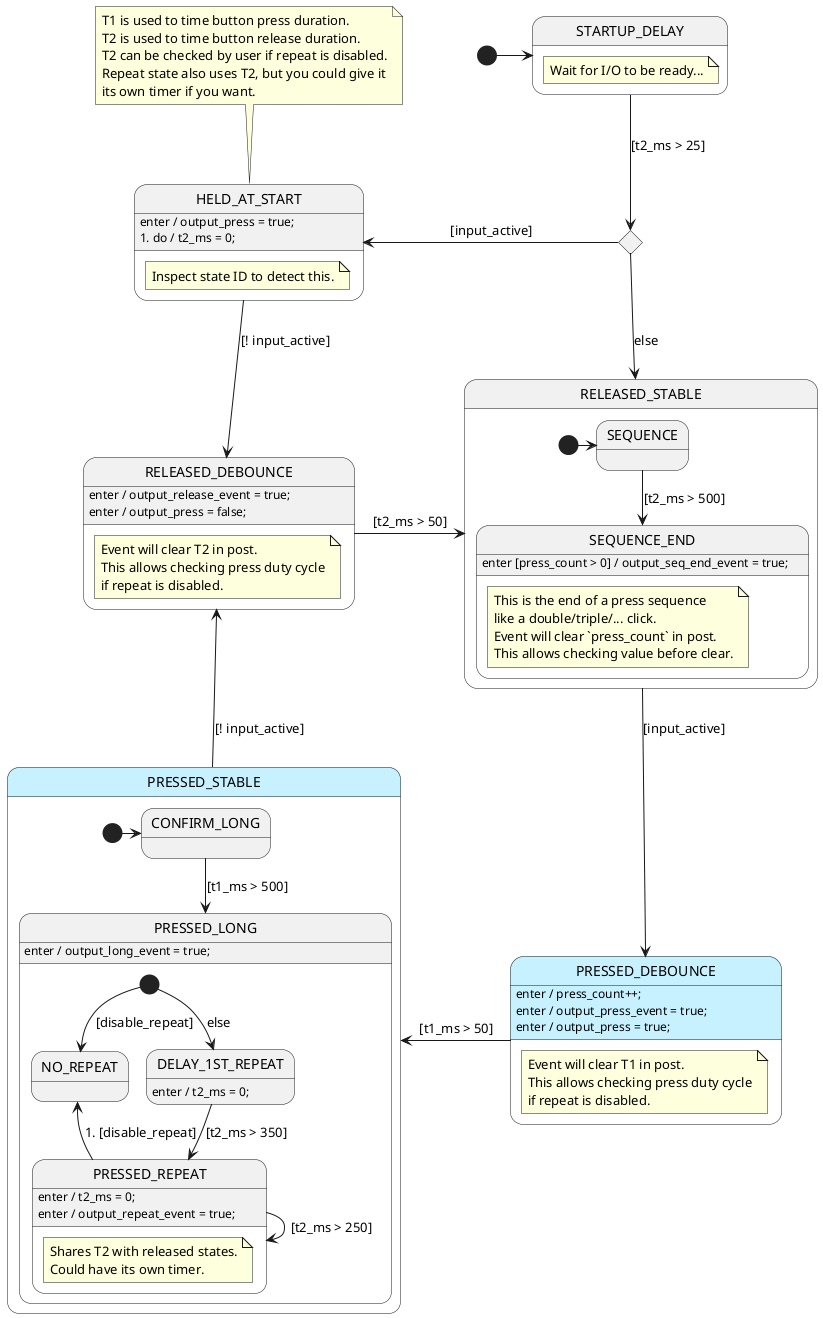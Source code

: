 @startuml BeButton2Sm

' /////////////////////////// Styles ////////////////////////////////
' Define some colors for the states. Totally optional.
skinparam state {
    ' pressed style:
    BackgroundColor<<press_style>> #c7f1ff
}

' //////////////////////// STATE ORGANIZATION ///////////////////////
' Note: StateSmith treats state names and events as case insensitive.
' More info: https://github.com/StateSmith/StateSmith/wiki/PlantUML

state STARTUP_DELAY  {
    note "Wait for I/O to be ready..." as N1
}
state INIT_CHOICE<<choice>>

state HELD_AT_START {
    note "Inspect state ID to detect this." as N1
}

note top of HELD_AT_START
    T1 is used to time button press duration.
    T2 is used to time button release duration.
    T2 can be checked by user if repeat is disabled.
    Repeat state also uses T2, but you could give it
    its own timer if you want.
end note

state RELEASED_DEBOUNCE {
    note "Event will clear T2 in post.\nThis allows checking press duty cycle\nif repeat is disabled." as N1
}
state RELEASED_STABLE {
    state SEQUENCE
    state SEQUENCE_END  {
        note "This is the end of a press sequence\nlike a double/triple/... click.\nEvent will clear `press_count` in post.\nThis allows checking value before clear." as N1
    }
    [*] -> SEQUENCE
}

state PRESSED_DEBOUNCE <<press_style>> {
    note "Event will clear T1 in post.\nThis allows checking press duty cycle\nif repeat is disabled." as N1
}
state PRESSED_STABLE <<press_style>> {
    [*] -> CONFIRM_LONG
    state CONFIRM_LONG
    state PRESSED_LONG {
        state NO_REPEAT
        state DELAY_1ST_REPEAT
        state PRESSED_REPEAT {
            note "Shares T2 with released states.\nCould have its own timer." as N1
        }
        [*] --> DELAY_1ST_REPEAT: else
        [*] --> NO_REPEAT: [disable_repeat]
    }
}


[*] -> STARTUP_DELAY



' ///////////////////////// STATE HANDLERS /////////////////////////
' Syntax: https://github.com/StateSmith/StateSmith/wiki/Behaviors

STARTUP_DELAY -down-> INIT_CHOICE: [t2_ms > 25]

INIT_CHOICE -left-> HELD_AT_START: [input_active]
INIT_CHOICE --> RELEASED_STABLE: else

HELD_AT_START: enter / output_press = true;
HELD_AT_START: 1. do / t2_ms = 0;
HELD_AT_START --> RELEASED_DEBOUNCE: [! input_active]

' Wait for debounce time and then go to stable state.
RELEASED_DEBOUNCE: enter / output_release_event = true;
RELEASED_DEBOUNCE: enter / output_press = false;
RELEASED_DEBOUNCE -right-> RELEASED_STABLE: [t2_ms > 50]

' Button is released. Wait for button press.
RELEASED_STABLE -down-> PRESSED_DEBOUNCE: [input_active]

SEQUENCE --> SEQUENCE_END: [t2_ms > 500]

SEQUENCE_END: enter [press_count > 0] / output_seq_end_event = true;


' Wait for debounce time and then go to stable state.
PRESSED_DEBOUNCE: enter / press_count++;
PRESSED_DEBOUNCE: enter / output_press_event = true;
PRESSED_DEBOUNCE: enter / output_press = true;
PRESSED_DEBOUNCE -left-> PRESSED_STABLE: [t1_ms > 50]

' Button is pressed. Wait for button release.
PRESSED_STABLE -up-> RELEASED_DEBOUNCE: [! input_active]

' Button is still pressed. Wait for long press time.
CONFIRM_LONG --> PRESSED_LONG: [t1_ms > 500]

' Button has been pressed for a long time.
' Transition to repeat state if button remains pressed long enough.
PRESSED_LONG: enter / output_long_event = true;

DELAY_1ST_REPEAT: enter / t2_ms = 0;
DELAY_1ST_REPEAT --> PRESSED_REPEAT: [t2_ms > 350]

' Keep setting the button repeat event every 250 ms.
PRESSED_REPEAT: enter / t2_ms = 0;
PRESSED_REPEAT: enter / output_repeat_event = true;
PRESSED_REPEAT --> PRESSED_REPEAT: [t2_ms > 250]
PRESSED_REPEAT -up-> NO_REPEAT: 1. [disable_repeat]


' //////////////////////// StateSmith config ////////////////////////
' The below special comment block sets the StateSmith configuration.
' More info: https://github.com/StateSmith/StateSmith/issues/335

/'! $CONFIG : toml
SmRunnerSettings.transpilerId = "C99"

RenderConfig.C.HFileIncludes = """
    // Let other compilers ignore gcc specific attributes.
    // You can also disable GCC packed attributes by removing StateSmith setting `RenderConfig.C.CEnumDeclarer`.
    #if !defined(__GNUC__) && !defined(__clang__)
    #define __attribute__(x) /* nothing */
    #endif
    """
RenderConfig.AutoExpandedVars = """
    //////////////////////////////////////////
    // INPUTS
    //////////////////////////////////////////

    // you need to add your loop time to this variable in your main loop.
    // max time is 65535 ms.
    uint16_t t1_ms;

    // you need to add your loop time to this variable in your main loop.
    // max time is 65535 ms.
    uint16_t t2_ms;

    // set to 1 when button is detected as active.
    uint8_t input_active: 1;

    // set to 1 to disable repeat events.
    // the repeat state uses t2
    uint8_t disable_repeat: 1;

    //////////////////////////////////////////
    // OUTPUTS
    //////////////////////////////////////////

    // read and clear event flags in your main loop.
    uint8_t output_release_event: 1;
    uint8_t output_press_event: 1;
    uint8_t output_long_event: 1;
    uint8_t output_repeat_event: 1;
    uint8_t output_seq_end_event: 1;

    // read these flags in your main loop, but don't clear them.
    // they are cleared automatically.
    uint8_t output_press: 1;

    uint8_t press_count;

    """

# Uncomment the below line to potentially save a byte or two of RAM per state machine
# by telling GCC to use the smallest enumeration integer type possible.
RenderConfig.C.CEnumDeclarer = "typedef enum __attribute__((packed)) {enumName}"
'/
@enduml
